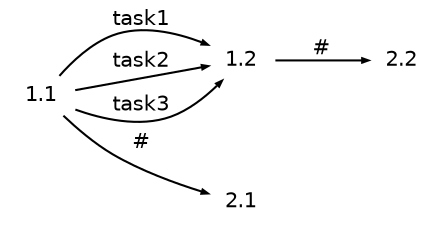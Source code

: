 digraph g
{
   graph [rankdir=LR];
   edge [arrowsize=0.3,fontsize=10,fontname=Helvetica];
   node [shape=plaintext,width=.3,height=.2,fontsize=10,fontname=Helvetica];
   1.1->1.2 [label="task1"];
   1.1->1.2 [label="task2"];
   1.1->1.2 [label="task3"];
   1.1->2.1 [label="#"];
   1.2->2.2 [label="#"];
}
